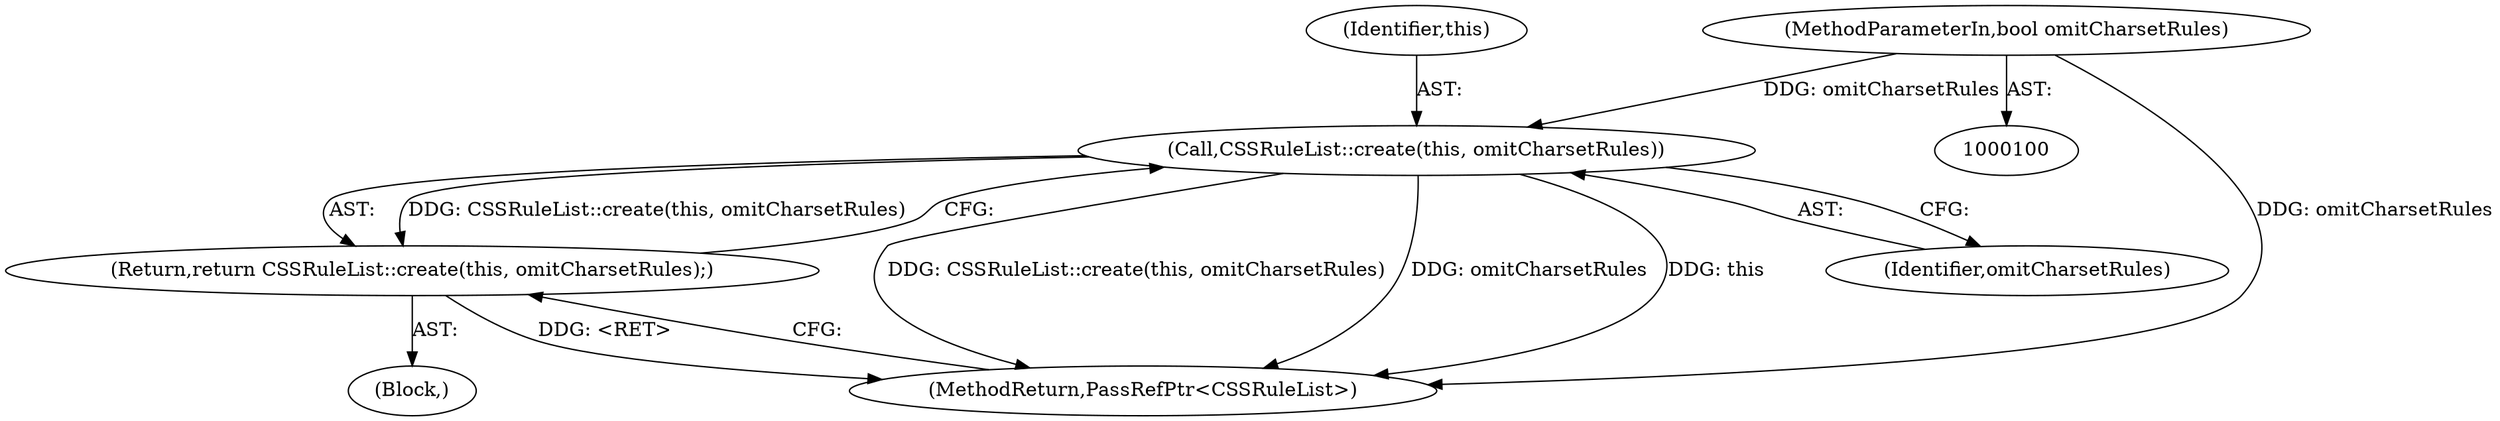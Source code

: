 digraph "0_Chrome_3eb1f512d8646db3a70aaef108a8f5ad8b3f013d@API" {
"1000119" [label="(Call,CSSRuleList::create(this, omitCharsetRules))"];
"1000101" [label="(MethodParameterIn,bool omitCharsetRules)"];
"1000118" [label="(Return,return CSSRuleList::create(this, omitCharsetRules);)"];
"1000122" [label="(MethodReturn,PassRefPtr<CSSRuleList>)"];
"1000119" [label="(Call,CSSRuleList::create(this, omitCharsetRules))"];
"1000101" [label="(MethodParameterIn,bool omitCharsetRules)"];
"1000121" [label="(Identifier,omitCharsetRules)"];
"1000120" [label="(Identifier,this)"];
"1000102" [label="(Block,)"];
"1000118" [label="(Return,return CSSRuleList::create(this, omitCharsetRules);)"];
"1000119" -> "1000118"  [label="AST: "];
"1000119" -> "1000121"  [label="CFG: "];
"1000120" -> "1000119"  [label="AST: "];
"1000121" -> "1000119"  [label="AST: "];
"1000118" -> "1000119"  [label="CFG: "];
"1000119" -> "1000122"  [label="DDG: CSSRuleList::create(this, omitCharsetRules)"];
"1000119" -> "1000122"  [label="DDG: omitCharsetRules"];
"1000119" -> "1000122"  [label="DDG: this"];
"1000119" -> "1000118"  [label="DDG: CSSRuleList::create(this, omitCharsetRules)"];
"1000101" -> "1000119"  [label="DDG: omitCharsetRules"];
"1000101" -> "1000100"  [label="AST: "];
"1000101" -> "1000122"  [label="DDG: omitCharsetRules"];
"1000118" -> "1000102"  [label="AST: "];
"1000122" -> "1000118"  [label="CFG: "];
"1000118" -> "1000122"  [label="DDG: <RET>"];
}
